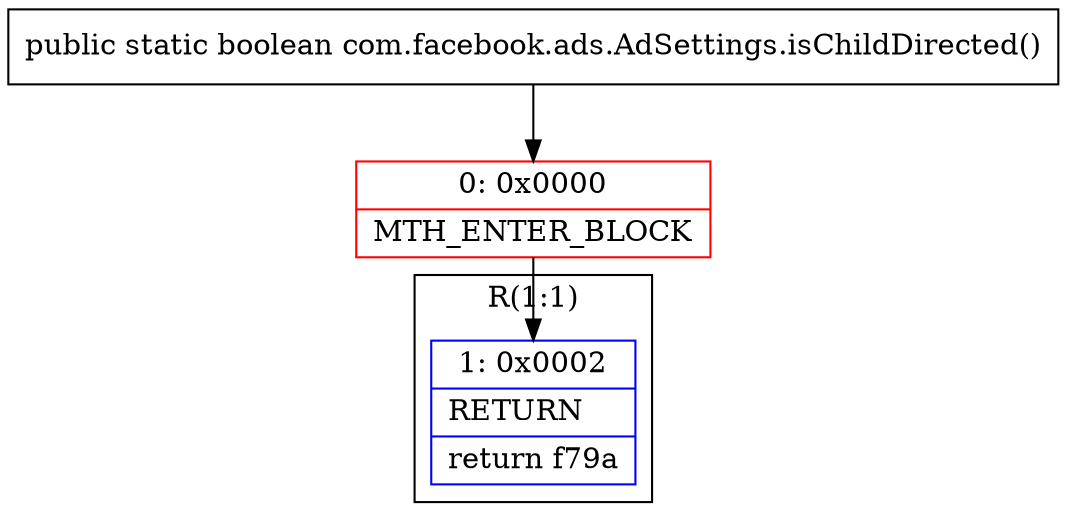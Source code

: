 digraph "CFG forcom.facebook.ads.AdSettings.isChildDirected()Z" {
subgraph cluster_Region_1576282227 {
label = "R(1:1)";
node [shape=record,color=blue];
Node_1 [shape=record,label="{1\:\ 0x0002|RETURN\l|return f79a\l}"];
}
Node_0 [shape=record,color=red,label="{0\:\ 0x0000|MTH_ENTER_BLOCK\l}"];
MethodNode[shape=record,label="{public static boolean com.facebook.ads.AdSettings.isChildDirected() }"];
MethodNode -> Node_0;
Node_0 -> Node_1;
}

